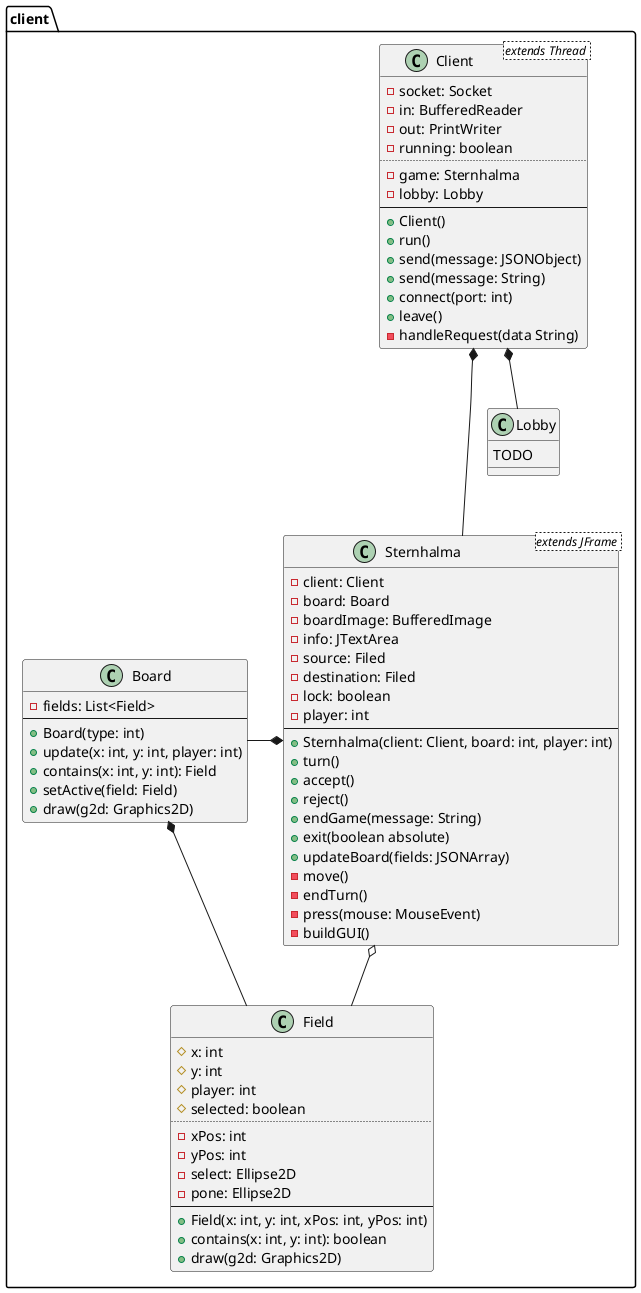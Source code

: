 @startuml
package client{
class Client <extends Thread >{
    -socket: Socket
    -in: BufferedReader
    -out: PrintWriter
    -running: boolean
    ..
    -game: Sternhalma
    -lobby: Lobby
    --
    +Client()
    +run()
    +send(message: JSONObject)
    +send(message: String)
    +connect(port: int)
    +leave()
    -handleRequest(data String)
}

class Lobby{
    TODO
}


    class Sternhalma <extends JFrame >{
        -client: Client
        -board: Board
        -boardImage: BufferedImage
        -info: JTextArea
        -source: Filed
        -destination: Filed
        -lock: boolean
        -player: int
        --
        +Sternhalma(client: Client, board: int, player: int)
        +turn()
        +accept()
        +reject()
        +endGame(message: String)
        +exit(boolean absolute)
        +updateBoard(fields: JSONArray)
        -move()
        -endTurn()
        -press(mouse: MouseEvent)
        -buildGUI()
    }


    class Board{
        -fields: List<Field>
        --
        +Board(type: int)
        +update(x: int, y: int, player: int)
        +contains(x: int, y: int): Field
        +setActive(field: Field)
        +draw(g2d: Graphics2D)
    }

    class Field {
        #x: int
        #y: int
        #player: int
        #selected: boolean
        ..
        -xPos: int
        -yPos: int
        -select: Ellipse2D
        -pone: Ellipse2D
        --
        +Field(x: int, y: int, xPos: int, yPos: int)
        +contains(x: int, y: int): boolean
        +draw(g2d: Graphics2D)
    }

Client *-- Lobby
Client *--- Sternhalma
Board -* Sternhalma
Sternhalma o-- Field
Board *-- Field
}
@enduml